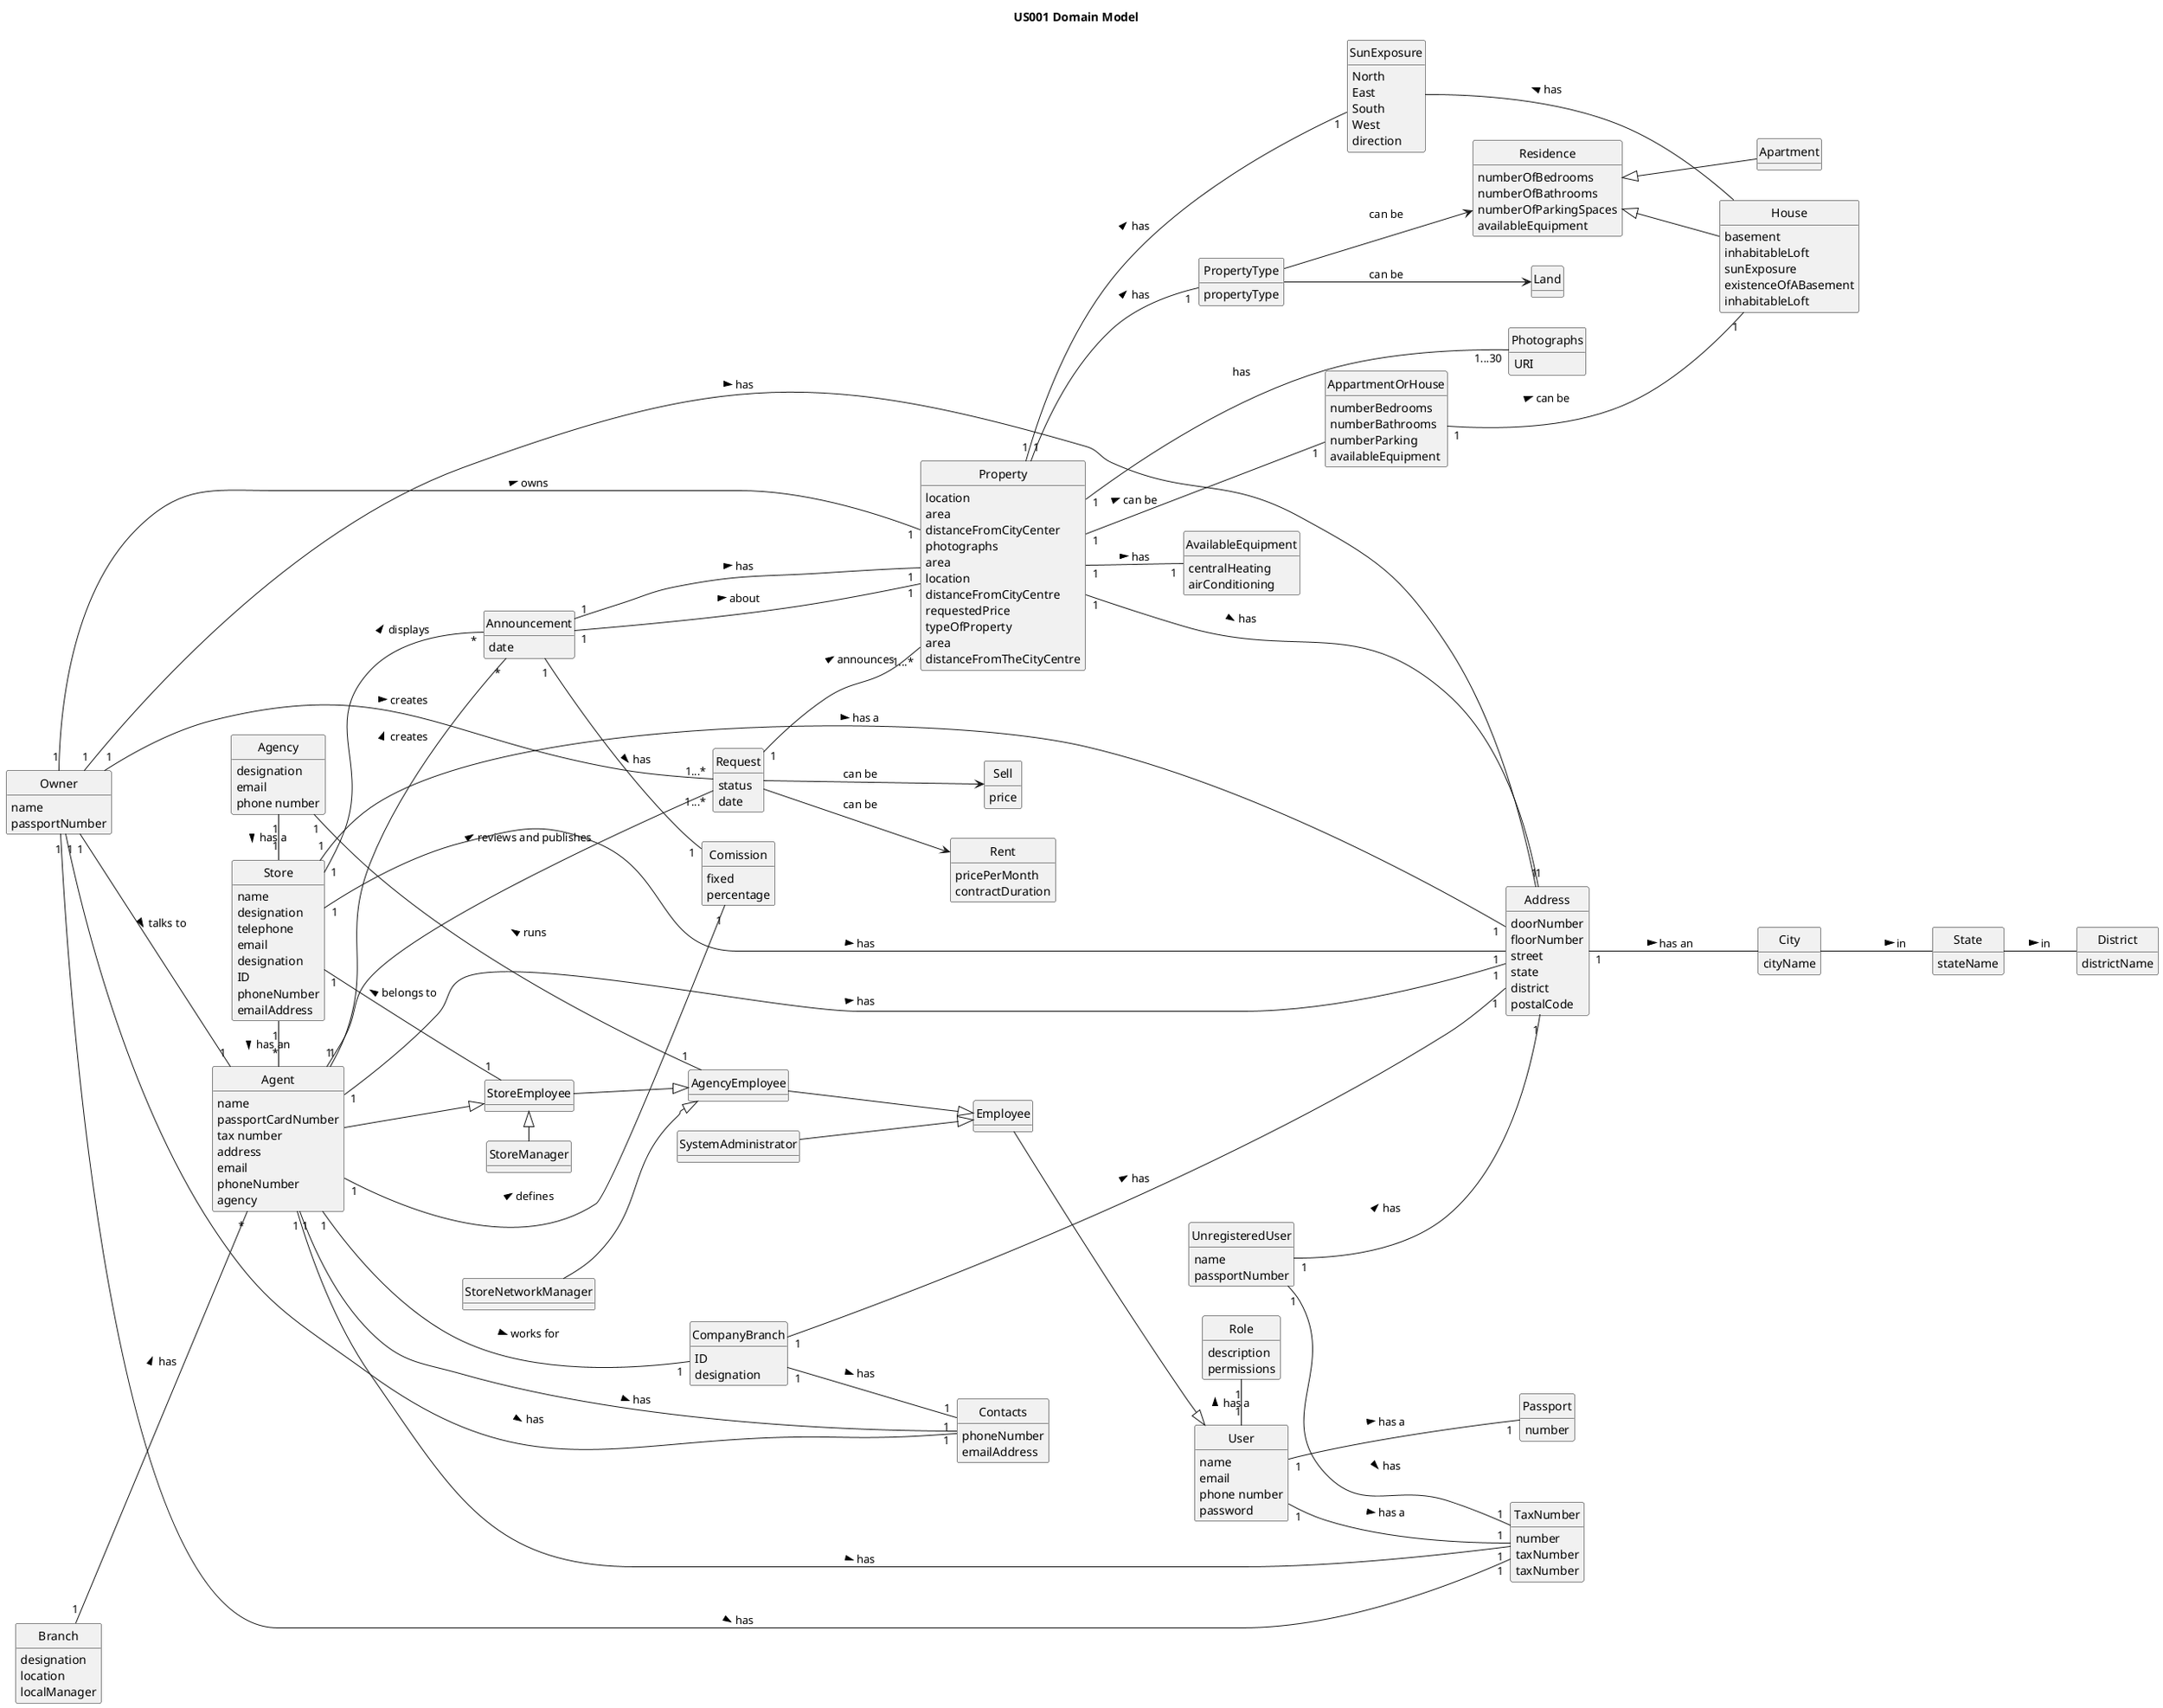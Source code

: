 @startuml
skinparam monochrome true
skinparam packageStyle rectangle
skinparam shadowing false

left to right direction

hide circle
hide methods

title US001 Domain Model


class District {
}

class Announcement {
}

class Store {
}

class Property {
location
area
distanceFromCityCenter
photographs
}

class AvailableEquipment {
centralHeating
airConditioning
}

class SunExposure {
North
East
South
West
}
class Branch {
    designation
    location
    localManager
}

class Agent {
    name
    passportCardNumber
    tax number
    address
    email
    phoneNumber
    agency
}

class Property {
    area
    location
    distanceFromCityCentre
    requestedPrice
    typeOfProperty
}

class Announcement {
    date
}

class AppartmentOrHouse {
    numberBedrooms
    numberBathrooms
    numberParking
    availableEquipment
}

class House {
    basement
    inhabitableLoft
    sunExposure
}

class Comission {
    fixed
    percentage
}
class User {
name
email
phone number
password
}
class Passport {
number
}
class TaxNumber {
number
}

class Agency {
designation
email
phone number
}
class Agent {
}

class Store {
name
designation
telephone
email
}
class Role {
description
permissions
}
class SystemAdministrator {
}
class StoreManager {
}
class StoreNetworkManager {
}
class Employee {

}
class StoreEmployee {
}

class AgencyEmployee {
}

class Owner{
name
passportNumber
}
class CompanyBranch{
ID
designation
}

class Contacts{
phoneNumber
emailAddress
}

class Address{
doorNumber
floorNumber
street
state
district
postalCode
}

class Request{
status
date
}

class Property{
area
distanceFromTheCityCentre
}

class Residence{
numberOfBedrooms
numberOfBathrooms
numberOfParkingSpaces
availableEquipment
}

class House{
existenceOfABasement
inhabitableLoft
}

class Land{
}

class Sell{
price
}

class Rent{
pricePerMonth
contractDuration
}

class Photographs{
URI
}

class TaxNumber{
taxNumber
}

class Apartment{
}

class SunExposure{
direction
}

class PropertyType{
propertyType
}


class Store {
    designation
    ID
    phoneNumber
    emailAddress
}

class State {
    stateName
}

class District {
    districtName
}

class City {
    cityName
}




class UnregisteredUser{
name
passportNumber
}



class TaxNumber{
taxNumber
}


UnregisteredUser "1" -- "1" Address : has >
UnregisteredUser "1" -- "1" TaxNumber : has >

Address "1" -- City : has an >
City -- State : in >
State  -- District : in >

Owner "1" --- "1" Address : has >
Owner "1" -- "1...*" Request : creates >
Owner "1" -- "1" TaxNumber : has >
Owner "1" -- "1" Contacts : has >

Agent "1" --- "1" Address : has >
Agent "1" --- "1...*" Request : reviews and publishes >
Agent "1" --- "1" TaxNumber : has >
Agent "1" --- "1" Contacts : has >
Agent "1" --- "1" CompanyBranch : works for >

Property "1" -- "1" PropertyType : has >
Property "1" --- "1...30" Photographs : has

Property "1" --- "1" Address : has >
PropertyType --> Residence : can be
PropertyType --> Land : can be

CompanyBranch "1" --- "1" Address : has >
CompanyBranch "1" -- "1" Contacts : has >

Residence <|-- House
Residence <|-- Apartment

Request --> Sell : can be
Request --> Rent : can be
Request "1"--"1...*" Property : announces >

SunExposure -- House : has <

User "1" -- "1" Passport: has a >
User "1" -- "1" TaxNumber: has a >
User "1" -left- "1" Role: has a >
Agency "1" -right- "1" Store: has a >
SystemAdministrator  --|> Employee
Agent  --|>   StoreEmployee
StoreManager  --left|> StoreEmployee

AgencyEmployee "1" -left- "1" Agency: runs >
StoreEmployee "1" -right- "1" Store: belongs to >
Agent "*" -left- "1" Store : has an <
StoreNetworkManager --|> AgencyEmployee
Employee --|> User
AgencyEmployee --|> Employee
StoreEmployee --|> AgencyEmployee

Store "1" -- "1" Address: has a >

Store "1"-- "*" Announcement : displays >
Store "1" -- "1" Address : has >
Announcement "1" -- "1" Property : about >
Property "1" -- "1" AvailableEquipment : has >
Property "1" -- "1" SunExposure : has >
Branch "1" -- "*" Agent : has >
Agent "1" -- "*" Announcement : creates >
Owner "1" -- "1" Property : owns >
Announcement "1" - "1" Property : has >
Property "1" -- "1" AppartmentOrHouse : can be >
AppartmentOrHouse "1" - "1" House : can be >
Announcement "1" -- "1" Comission : has >
Agent "1" - "1" Comission : defines >
Owner "1" -- "1" Agent: talks to >
@enduml